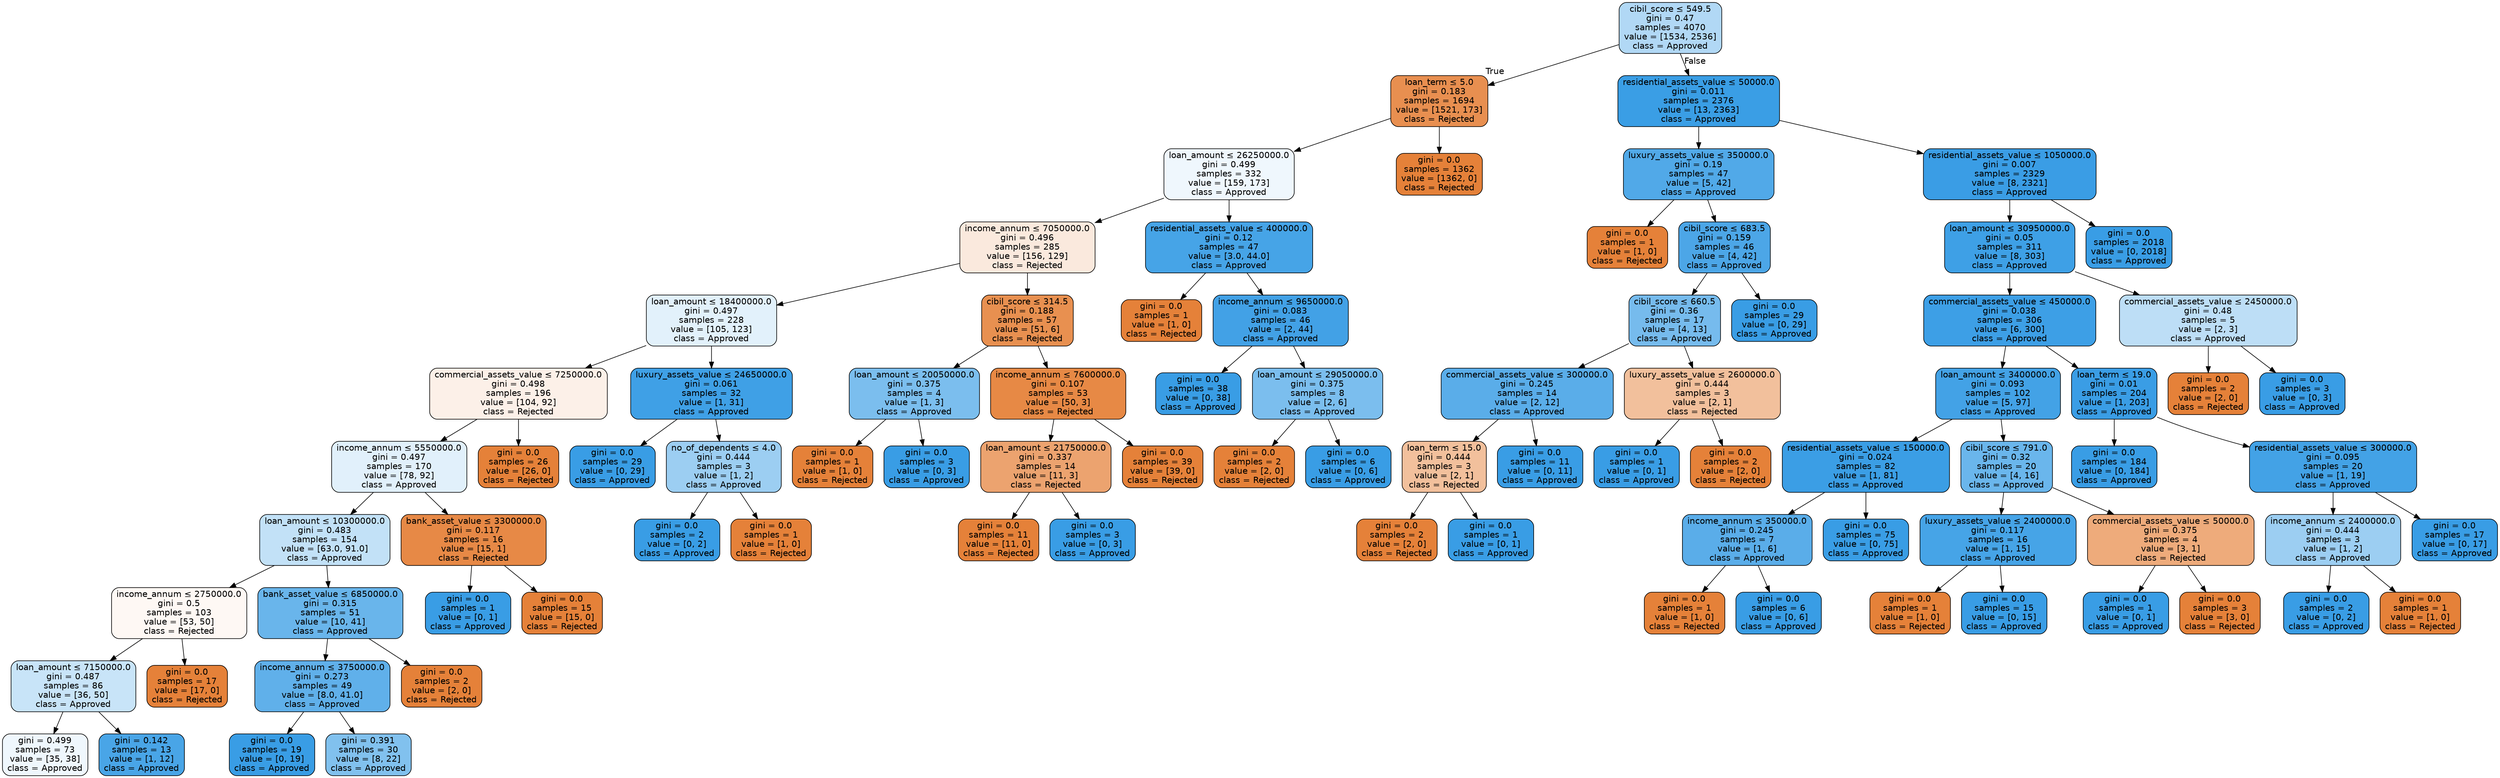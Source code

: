 digraph Tree {
node [shape=box, style="filled, rounded", color="black", fontname="helvetica"] ;
edge [fontname="helvetica"] ;
0 [label=<cibil_score &le; 549.5<br/>gini = 0.47<br/>samples = 4070<br/>value = [1534, 2536]<br/>class = Approved>, fillcolor="#b1d8f5"] ;
1 [label=<loan_term &le; 5.0<br/>gini = 0.183<br/>samples = 1694<br/>value = [1521, 173]<br/>class = Rejected>, fillcolor="#e88f50"] ;
0 -> 1 [labeldistance=2.5, labelangle=45, headlabel="True"] ;
2 [label=<loan_amount &le; 26250000.0<br/>gini = 0.499<br/>samples = 332<br/>value = [159, 173]<br/>class = Approved>, fillcolor="#eff7fd"] ;
1 -> 2 ;
3 [label=<income_annum &le; 7050000.0<br/>gini = 0.496<br/>samples = 285<br/>value = [156, 129]<br/>class = Rejected>, fillcolor="#fae9dd"] ;
2 -> 3 ;
4 [label=<loan_amount &le; 18400000.0<br/>gini = 0.497<br/>samples = 228<br/>value = [105, 123]<br/>class = Approved>, fillcolor="#e2f1fb"] ;
3 -> 4 ;
5 [label=<commercial_assets_value &le; 7250000.0<br/>gini = 0.498<br/>samples = 196<br/>value = [104, 92]<br/>class = Rejected>, fillcolor="#fcf0e8"] ;
4 -> 5 ;
6 [label=<income_annum &le; 5550000.0<br/>gini = 0.497<br/>samples = 170<br/>value = [78, 92]<br/>class = Approved>, fillcolor="#e1f0fb"] ;
5 -> 6 ;
7 [label=<loan_amount &le; 10300000.0<br/>gini = 0.483<br/>samples = 154<br/>value = [63.0, 91.0]<br/>class = Approved>, fillcolor="#c2e1f7"] ;
6 -> 7 ;
8 [label=<income_annum &le; 2750000.0<br/>gini = 0.5<br/>samples = 103<br/>value = [53, 50]<br/>class = Rejected>, fillcolor="#fef8f4"] ;
7 -> 8 ;
9 [label=<loan_amount &le; 7150000.0<br/>gini = 0.487<br/>samples = 86<br/>value = [36, 50]<br/>class = Approved>, fillcolor="#c8e4f8"] ;
8 -> 9 ;
10 [label=<gini = 0.499<br/>samples = 73<br/>value = [35, 38]<br/>class = Approved>, fillcolor="#eff7fd"] ;
9 -> 10 ;
11 [label=<gini = 0.142<br/>samples = 13<br/>value = [1, 12]<br/>class = Approved>, fillcolor="#49a5e7"] ;
9 -> 11 ;
12 [label=<gini = 0.0<br/>samples = 17<br/>value = [17, 0]<br/>class = Rejected>, fillcolor="#e58139"] ;
8 -> 12 ;
13 [label=<bank_asset_value &le; 6850000.0<br/>gini = 0.315<br/>samples = 51<br/>value = [10, 41]<br/>class = Approved>, fillcolor="#69b5eb"] ;
7 -> 13 ;
14 [label=<income_annum &le; 3750000.0<br/>gini = 0.273<br/>samples = 49<br/>value = [8.0, 41.0]<br/>class = Approved>, fillcolor="#60b0ea"] ;
13 -> 14 ;
15 [label=<gini = 0.0<br/>samples = 19<br/>value = [0, 19]<br/>class = Approved>, fillcolor="#399de5"] ;
14 -> 15 ;
16 [label=<gini = 0.391<br/>samples = 30<br/>value = [8, 22]<br/>class = Approved>, fillcolor="#81c1ee"] ;
14 -> 16 ;
17 [label=<gini = 0.0<br/>samples = 2<br/>value = [2, 0]<br/>class = Rejected>, fillcolor="#e58139"] ;
13 -> 17 ;
18 [label=<bank_asset_value &le; 3300000.0<br/>gini = 0.117<br/>samples = 16<br/>value = [15, 1]<br/>class = Rejected>, fillcolor="#e78946"] ;
6 -> 18 ;
19 [label=<gini = 0.0<br/>samples = 1<br/>value = [0, 1]<br/>class = Approved>, fillcolor="#399de5"] ;
18 -> 19 ;
20 [label=<gini = 0.0<br/>samples = 15<br/>value = [15, 0]<br/>class = Rejected>, fillcolor="#e58139"] ;
18 -> 20 ;
21 [label=<gini = 0.0<br/>samples = 26<br/>value = [26, 0]<br/>class = Rejected>, fillcolor="#e58139"] ;
5 -> 21 ;
22 [label=<luxury_assets_value &le; 24650000.0<br/>gini = 0.061<br/>samples = 32<br/>value = [1, 31]<br/>class = Approved>, fillcolor="#3fa0e6"] ;
4 -> 22 ;
23 [label=<gini = 0.0<br/>samples = 29<br/>value = [0, 29]<br/>class = Approved>, fillcolor="#399de5"] ;
22 -> 23 ;
24 [label=<no_of_dependents &le; 4.0<br/>gini = 0.444<br/>samples = 3<br/>value = [1, 2]<br/>class = Approved>, fillcolor="#9ccef2"] ;
22 -> 24 ;
25 [label=<gini = 0.0<br/>samples = 2<br/>value = [0, 2]<br/>class = Approved>, fillcolor="#399de5"] ;
24 -> 25 ;
26 [label=<gini = 0.0<br/>samples = 1<br/>value = [1, 0]<br/>class = Rejected>, fillcolor="#e58139"] ;
24 -> 26 ;
27 [label=<cibil_score &le; 314.5<br/>gini = 0.188<br/>samples = 57<br/>value = [51, 6]<br/>class = Rejected>, fillcolor="#e89050"] ;
3 -> 27 ;
28 [label=<loan_amount &le; 20050000.0<br/>gini = 0.375<br/>samples = 4<br/>value = [1, 3]<br/>class = Approved>, fillcolor="#7bbeee"] ;
27 -> 28 ;
29 [label=<gini = 0.0<br/>samples = 1<br/>value = [1, 0]<br/>class = Rejected>, fillcolor="#e58139"] ;
28 -> 29 ;
30 [label=<gini = 0.0<br/>samples = 3<br/>value = [0, 3]<br/>class = Approved>, fillcolor="#399de5"] ;
28 -> 30 ;
31 [label=<income_annum &le; 7600000.0<br/>gini = 0.107<br/>samples = 53<br/>value = [50, 3]<br/>class = Rejected>, fillcolor="#e78945"] ;
27 -> 31 ;
32 [label=<loan_amount &le; 21750000.0<br/>gini = 0.337<br/>samples = 14<br/>value = [11, 3]<br/>class = Rejected>, fillcolor="#eca36f"] ;
31 -> 32 ;
33 [label=<gini = 0.0<br/>samples = 11<br/>value = [11, 0]<br/>class = Rejected>, fillcolor="#e58139"] ;
32 -> 33 ;
34 [label=<gini = 0.0<br/>samples = 3<br/>value = [0, 3]<br/>class = Approved>, fillcolor="#399de5"] ;
32 -> 34 ;
35 [label=<gini = 0.0<br/>samples = 39<br/>value = [39, 0]<br/>class = Rejected>, fillcolor="#e58139"] ;
31 -> 35 ;
36 [label=<residential_assets_value &le; 400000.0<br/>gini = 0.12<br/>samples = 47<br/>value = [3.0, 44.0]<br/>class = Approved>, fillcolor="#46a4e7"] ;
2 -> 36 ;
37 [label=<gini = 0.0<br/>samples = 1<br/>value = [1, 0]<br/>class = Rejected>, fillcolor="#e58139"] ;
36 -> 37 ;
38 [label=<income_annum &le; 9650000.0<br/>gini = 0.083<br/>samples = 46<br/>value = [2, 44]<br/>class = Approved>, fillcolor="#42a1e6"] ;
36 -> 38 ;
39 [label=<gini = 0.0<br/>samples = 38<br/>value = [0, 38]<br/>class = Approved>, fillcolor="#399de5"] ;
38 -> 39 ;
40 [label=<loan_amount &le; 29050000.0<br/>gini = 0.375<br/>samples = 8<br/>value = [2, 6]<br/>class = Approved>, fillcolor="#7bbeee"] ;
38 -> 40 ;
41 [label=<gini = 0.0<br/>samples = 2<br/>value = [2, 0]<br/>class = Rejected>, fillcolor="#e58139"] ;
40 -> 41 ;
42 [label=<gini = 0.0<br/>samples = 6<br/>value = [0, 6]<br/>class = Approved>, fillcolor="#399de5"] ;
40 -> 42 ;
43 [label=<gini = 0.0<br/>samples = 1362<br/>value = [1362, 0]<br/>class = Rejected>, fillcolor="#e58139"] ;
1 -> 43 ;
44 [label=<residential_assets_value &le; 50000.0<br/>gini = 0.011<br/>samples = 2376<br/>value = [13, 2363]<br/>class = Approved>, fillcolor="#3a9ee5"] ;
0 -> 44 [labeldistance=2.5, labelangle=-45, headlabel="False"] ;
45 [label=<luxury_assets_value &le; 350000.0<br/>gini = 0.19<br/>samples = 47<br/>value = [5, 42]<br/>class = Approved>, fillcolor="#51a9e8"] ;
44 -> 45 ;
46 [label=<gini = 0.0<br/>samples = 1<br/>value = [1, 0]<br/>class = Rejected>, fillcolor="#e58139"] ;
45 -> 46 ;
47 [label=<cibil_score &le; 683.5<br/>gini = 0.159<br/>samples = 46<br/>value = [4, 42]<br/>class = Approved>, fillcolor="#4ca6e7"] ;
45 -> 47 ;
48 [label=<cibil_score &le; 660.5<br/>gini = 0.36<br/>samples = 17<br/>value = [4, 13]<br/>class = Approved>, fillcolor="#76bbed"] ;
47 -> 48 ;
49 [label=<commercial_assets_value &le; 300000.0<br/>gini = 0.245<br/>samples = 14<br/>value = [2, 12]<br/>class = Approved>, fillcolor="#5aade9"] ;
48 -> 49 ;
50 [label=<loan_term &le; 15.0<br/>gini = 0.444<br/>samples = 3<br/>value = [2, 1]<br/>class = Rejected>, fillcolor="#f2c09c"] ;
49 -> 50 ;
51 [label=<gini = 0.0<br/>samples = 2<br/>value = [2, 0]<br/>class = Rejected>, fillcolor="#e58139"] ;
50 -> 51 ;
52 [label=<gini = 0.0<br/>samples = 1<br/>value = [0, 1]<br/>class = Approved>, fillcolor="#399de5"] ;
50 -> 52 ;
53 [label=<gini = 0.0<br/>samples = 11<br/>value = [0, 11]<br/>class = Approved>, fillcolor="#399de5"] ;
49 -> 53 ;
54 [label=<luxury_assets_value &le; 2600000.0<br/>gini = 0.444<br/>samples = 3<br/>value = [2, 1]<br/>class = Rejected>, fillcolor="#f2c09c"] ;
48 -> 54 ;
55 [label=<gini = 0.0<br/>samples = 1<br/>value = [0, 1]<br/>class = Approved>, fillcolor="#399de5"] ;
54 -> 55 ;
56 [label=<gini = 0.0<br/>samples = 2<br/>value = [2, 0]<br/>class = Rejected>, fillcolor="#e58139"] ;
54 -> 56 ;
57 [label=<gini = 0.0<br/>samples = 29<br/>value = [0, 29]<br/>class = Approved>, fillcolor="#399de5"] ;
47 -> 57 ;
58 [label=<residential_assets_value &le; 1050000.0<br/>gini = 0.007<br/>samples = 2329<br/>value = [8, 2321]<br/>class = Approved>, fillcolor="#3a9de5"] ;
44 -> 58 ;
59 [label=<loan_amount &le; 30950000.0<br/>gini = 0.05<br/>samples = 311<br/>value = [8, 303]<br/>class = Approved>, fillcolor="#3ea0e6"] ;
58 -> 59 ;
60 [label=<commercial_assets_value &le; 450000.0<br/>gini = 0.038<br/>samples = 306<br/>value = [6, 300]<br/>class = Approved>, fillcolor="#3d9fe6"] ;
59 -> 60 ;
61 [label=<loan_amount &le; 3400000.0<br/>gini = 0.093<br/>samples = 102<br/>value = [5, 97]<br/>class = Approved>, fillcolor="#43a2e6"] ;
60 -> 61 ;
62 [label=<residential_assets_value &le; 150000.0<br/>gini = 0.024<br/>samples = 82<br/>value = [1, 81]<br/>class = Approved>, fillcolor="#3b9ee5"] ;
61 -> 62 ;
63 [label=<income_annum &le; 350000.0<br/>gini = 0.245<br/>samples = 7<br/>value = [1, 6]<br/>class = Approved>, fillcolor="#5aade9"] ;
62 -> 63 ;
64 [label=<gini = 0.0<br/>samples = 1<br/>value = [1, 0]<br/>class = Rejected>, fillcolor="#e58139"] ;
63 -> 64 ;
65 [label=<gini = 0.0<br/>samples = 6<br/>value = [0, 6]<br/>class = Approved>, fillcolor="#399de5"] ;
63 -> 65 ;
66 [label=<gini = 0.0<br/>samples = 75<br/>value = [0, 75]<br/>class = Approved>, fillcolor="#399de5"] ;
62 -> 66 ;
67 [label=<cibil_score &le; 791.0<br/>gini = 0.32<br/>samples = 20<br/>value = [4, 16]<br/>class = Approved>, fillcolor="#6ab6ec"] ;
61 -> 67 ;
68 [label=<luxury_assets_value &le; 2400000.0<br/>gini = 0.117<br/>samples = 16<br/>value = [1, 15]<br/>class = Approved>, fillcolor="#46a4e7"] ;
67 -> 68 ;
69 [label=<gini = 0.0<br/>samples = 1<br/>value = [1, 0]<br/>class = Rejected>, fillcolor="#e58139"] ;
68 -> 69 ;
70 [label=<gini = 0.0<br/>samples = 15<br/>value = [0, 15]<br/>class = Approved>, fillcolor="#399de5"] ;
68 -> 70 ;
71 [label=<commercial_assets_value &le; 50000.0<br/>gini = 0.375<br/>samples = 4<br/>value = [3, 1]<br/>class = Rejected>, fillcolor="#eeab7b"] ;
67 -> 71 ;
72 [label=<gini = 0.0<br/>samples = 1<br/>value = [0, 1]<br/>class = Approved>, fillcolor="#399de5"] ;
71 -> 72 ;
73 [label=<gini = 0.0<br/>samples = 3<br/>value = [3, 0]<br/>class = Rejected>, fillcolor="#e58139"] ;
71 -> 73 ;
74 [label=<loan_term &le; 19.0<br/>gini = 0.01<br/>samples = 204<br/>value = [1, 203]<br/>class = Approved>, fillcolor="#3a9de5"] ;
60 -> 74 ;
75 [label=<gini = 0.0<br/>samples = 184<br/>value = [0, 184]<br/>class = Approved>, fillcolor="#399de5"] ;
74 -> 75 ;
76 [label=<residential_assets_value &le; 300000.0<br/>gini = 0.095<br/>samples = 20<br/>value = [1, 19]<br/>class = Approved>, fillcolor="#43a2e6"] ;
74 -> 76 ;
77 [label=<income_annum &le; 2400000.0<br/>gini = 0.444<br/>samples = 3<br/>value = [1, 2]<br/>class = Approved>, fillcolor="#9ccef2"] ;
76 -> 77 ;
78 [label=<gini = 0.0<br/>samples = 2<br/>value = [0, 2]<br/>class = Approved>, fillcolor="#399de5"] ;
77 -> 78 ;
79 [label=<gini = 0.0<br/>samples = 1<br/>value = [1, 0]<br/>class = Rejected>, fillcolor="#e58139"] ;
77 -> 79 ;
80 [label=<gini = 0.0<br/>samples = 17<br/>value = [0, 17]<br/>class = Approved>, fillcolor="#399de5"] ;
76 -> 80 ;
81 [label=<commercial_assets_value &le; 2450000.0<br/>gini = 0.48<br/>samples = 5<br/>value = [2, 3]<br/>class = Approved>, fillcolor="#bddef6"] ;
59 -> 81 ;
82 [label=<gini = 0.0<br/>samples = 2<br/>value = [2, 0]<br/>class = Rejected>, fillcolor="#e58139"] ;
81 -> 82 ;
83 [label=<gini = 0.0<br/>samples = 3<br/>value = [0, 3]<br/>class = Approved>, fillcolor="#399de5"] ;
81 -> 83 ;
84 [label=<gini = 0.0<br/>samples = 2018<br/>value = [0, 2018]<br/>class = Approved>, fillcolor="#399de5"] ;
58 -> 84 ;
}